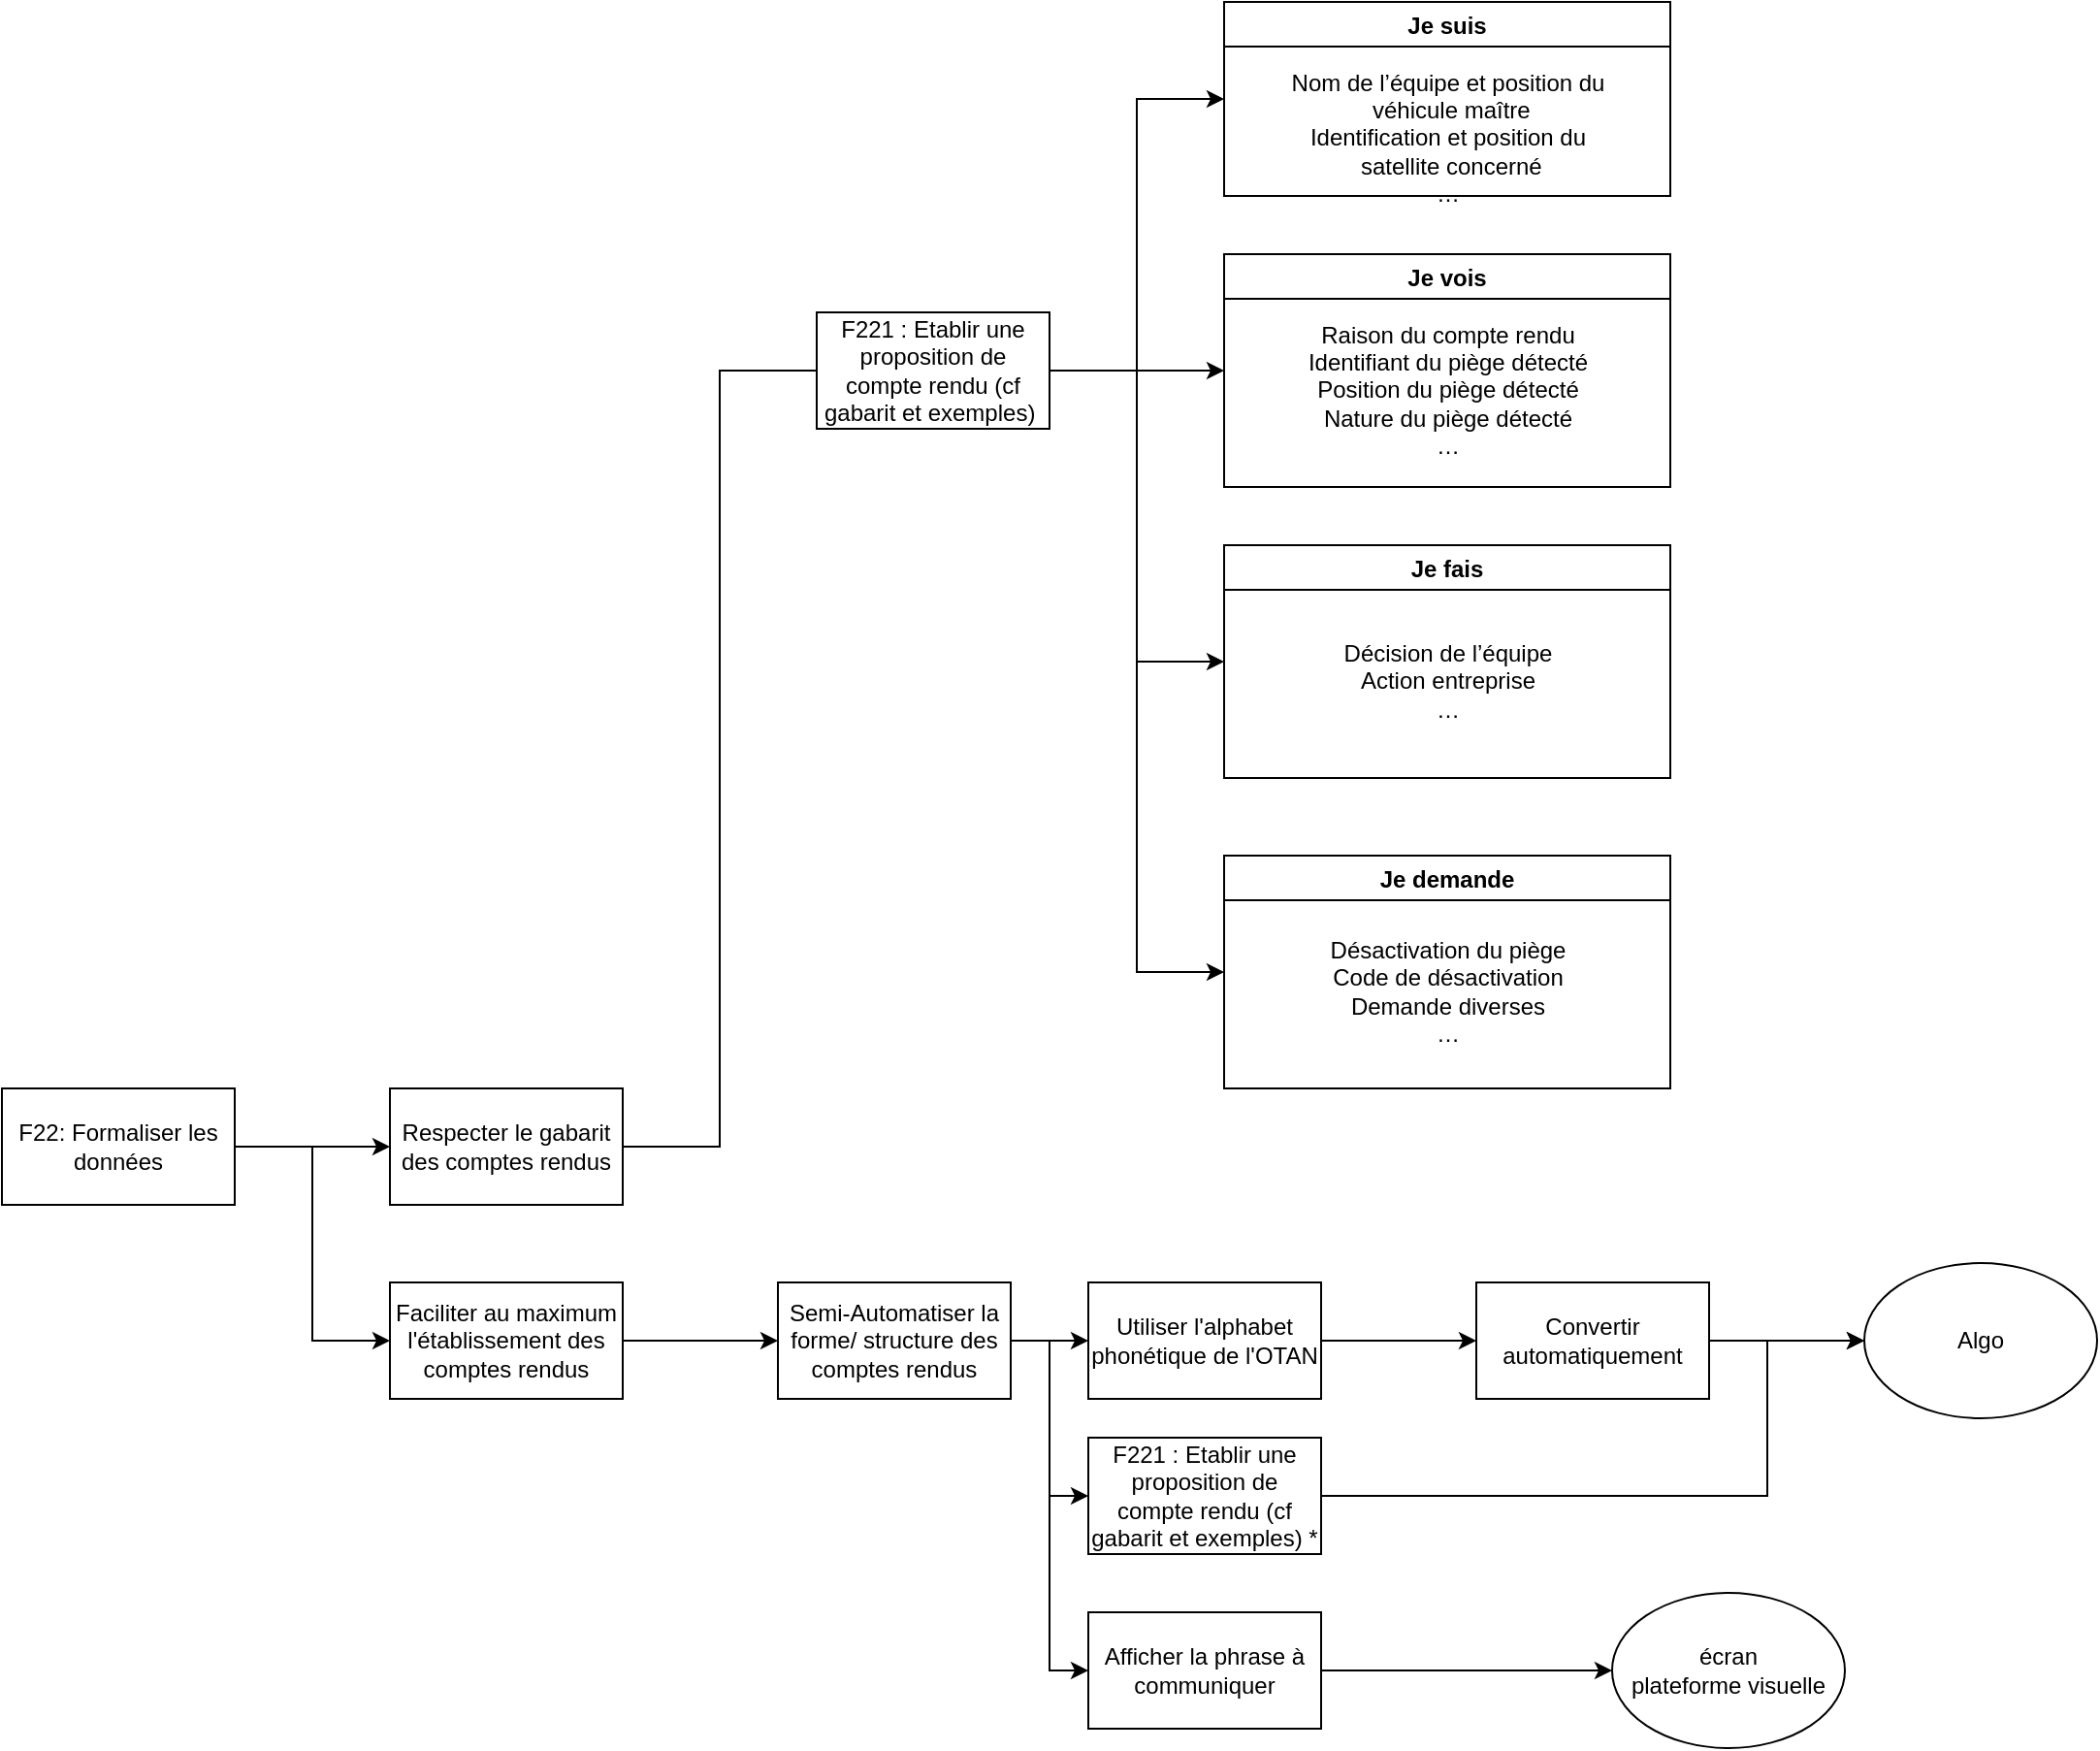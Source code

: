 <mxfile version="16.2.2" type="github">
  <diagram id="iEGIchzCcYc7VJaRuyum" name="Page-1">
    <mxGraphModel dx="1447" dy="1819" grid="1" gridSize="10" guides="1" tooltips="1" connect="1" arrows="1" fold="1" page="1" pageScale="1" pageWidth="827" pageHeight="1169" math="0" shadow="0">
      <root>
        <mxCell id="0" />
        <mxCell id="1" parent="0" />
        <mxCell id="-n7K_DKkgM0FNg-m0orN-8" style="edgeStyle=orthogonalEdgeStyle;rounded=0;orthogonalLoop=1;jettySize=auto;html=1;exitX=1;exitY=0.5;exitDx=0;exitDy=0;entryX=0;entryY=0.5;entryDx=0;entryDy=0;" parent="1" source="-n7K_DKkgM0FNg-m0orN-3" target="-n7K_DKkgM0FNg-m0orN-5" edge="1">
          <mxGeometry relative="1" as="geometry" />
        </mxCell>
        <mxCell id="-n7K_DKkgM0FNg-m0orN-17" style="edgeStyle=orthogonalEdgeStyle;rounded=0;orthogonalLoop=1;jettySize=auto;html=1;exitX=1;exitY=0.5;exitDx=0;exitDy=0;entryX=0;entryY=0.5;entryDx=0;entryDy=0;" parent="1" source="-n7K_DKkgM0FNg-m0orN-3" target="-n7K_DKkgM0FNg-m0orN-16" edge="1">
          <mxGeometry relative="1" as="geometry" />
        </mxCell>
        <mxCell id="-n7K_DKkgM0FNg-m0orN-3" value="F22: Formaliser les données" style="rounded=0;whiteSpace=wrap;html=1;" parent="1" vertex="1">
          <mxGeometry x="320" y="140" width="120" height="60" as="geometry" />
        </mxCell>
        <mxCell id="-n7K_DKkgM0FNg-m0orN-96" style="edgeStyle=orthogonalEdgeStyle;rounded=0;orthogonalLoop=1;jettySize=auto;html=1;exitX=1;exitY=0.5;exitDx=0;exitDy=0;entryX=1;entryY=0.5;entryDx=0;entryDy=0;endArrow=none;endFill=0;" parent="1" source="-n7K_DKkgM0FNg-m0orN-5" target="-n7K_DKkgM0FNg-m0orN-70" edge="1">
          <mxGeometry relative="1" as="geometry">
            <mxPoint x="1550" y="170" as="targetPoint" />
            <Array as="points">
              <mxPoint x="690" y="170" />
              <mxPoint x="690" y="-230" />
            </Array>
          </mxGeometry>
        </mxCell>
        <mxCell id="-n7K_DKkgM0FNg-m0orN-5" value="Respecter le gabarit des comptes rendus" style="rounded=0;whiteSpace=wrap;html=1;" parent="1" vertex="1">
          <mxGeometry x="520" y="140" width="120" height="60" as="geometry" />
        </mxCell>
        <mxCell id="-n7K_DKkgM0FNg-m0orN-52" style="edgeStyle=orthogonalEdgeStyle;rounded=0;orthogonalLoop=1;jettySize=auto;html=1;exitX=1;exitY=0.5;exitDx=0;exitDy=0;entryX=0;entryY=0.5;entryDx=0;entryDy=0;" parent="1" source="-n7K_DKkgM0FNg-m0orN-16" target="-n7K_DKkgM0FNg-m0orN-51" edge="1">
          <mxGeometry relative="1" as="geometry" />
        </mxCell>
        <mxCell id="-n7K_DKkgM0FNg-m0orN-16" value="Faciliter au maximum l&#39;établissement des comptes rendus" style="rounded=0;whiteSpace=wrap;html=1;" parent="1" vertex="1">
          <mxGeometry x="520" y="240" width="120" height="60" as="geometry" />
        </mxCell>
        <mxCell id="-n7K_DKkgM0FNg-m0orN-54" style="edgeStyle=orthogonalEdgeStyle;rounded=0;orthogonalLoop=1;jettySize=auto;html=1;exitX=1;exitY=0.5;exitDx=0;exitDy=0;entryX=0;entryY=0.5;entryDx=0;entryDy=0;" parent="1" source="-n7K_DKkgM0FNg-m0orN-51" target="-n7K_DKkgM0FNg-m0orN-53" edge="1">
          <mxGeometry relative="1" as="geometry" />
        </mxCell>
        <mxCell id="-n7K_DKkgM0FNg-m0orN-57" style="edgeStyle=orthogonalEdgeStyle;rounded=0;orthogonalLoop=1;jettySize=auto;html=1;exitX=1;exitY=0.5;exitDx=0;exitDy=0;entryX=0;entryY=0.5;entryDx=0;entryDy=0;" parent="1" source="-n7K_DKkgM0FNg-m0orN-51" target="-n7K_DKkgM0FNg-m0orN-55" edge="1">
          <mxGeometry relative="1" as="geometry" />
        </mxCell>
        <mxCell id="-n7K_DKkgM0FNg-m0orN-58" style="edgeStyle=orthogonalEdgeStyle;rounded=0;orthogonalLoop=1;jettySize=auto;html=1;exitX=1;exitY=0.5;exitDx=0;exitDy=0;entryX=0;entryY=0.5;entryDx=0;entryDy=0;" parent="1" source="-n7K_DKkgM0FNg-m0orN-51" target="-n7K_DKkgM0FNg-m0orN-56" edge="1">
          <mxGeometry relative="1" as="geometry" />
        </mxCell>
        <mxCell id="-n7K_DKkgM0FNg-m0orN-51" value="Semi-Automatiser la forme/ structure des comptes rendus" style="rounded=0;whiteSpace=wrap;html=1;" parent="1" vertex="1">
          <mxGeometry x="720" y="240" width="120" height="60" as="geometry" />
        </mxCell>
        <mxCell id="-n7K_DKkgM0FNg-m0orN-63" style="edgeStyle=orthogonalEdgeStyle;rounded=0;orthogonalLoop=1;jettySize=auto;html=1;exitX=1;exitY=0.5;exitDx=0;exitDy=0;entryX=0;entryY=0.5;entryDx=0;entryDy=0;" parent="1" source="-n7K_DKkgM0FNg-m0orN-53" target="-n7K_DKkgM0FNg-m0orN-62" edge="1">
          <mxGeometry relative="1" as="geometry" />
        </mxCell>
        <mxCell id="-n7K_DKkgM0FNg-m0orN-53" value="Utiliser l&#39;alphabet phonétique de l&#39;OTAN" style="rounded=0;whiteSpace=wrap;html=1;" parent="1" vertex="1">
          <mxGeometry x="880" y="240" width="120" height="60" as="geometry" />
        </mxCell>
        <mxCell id="-n7K_DKkgM0FNg-m0orN-79" style="edgeStyle=orthogonalEdgeStyle;rounded=0;orthogonalLoop=1;jettySize=auto;html=1;exitX=1;exitY=0.5;exitDx=0;exitDy=0;entryX=0;entryY=0.5;entryDx=0;entryDy=0;" parent="1" source="-n7K_DKkgM0FNg-m0orN-55" target="-n7K_DKkgM0FNg-m0orN-64" edge="1">
          <mxGeometry relative="1" as="geometry">
            <Array as="points">
              <mxPoint x="1230" y="350" />
              <mxPoint x="1230" y="270" />
            </Array>
          </mxGeometry>
        </mxCell>
        <mxCell id="-n7K_DKkgM0FNg-m0orN-55" value="F221 : Etablir une proposition de compte rendu (cf gabarit et exemples) *" style="rounded=0;whiteSpace=wrap;html=1;" parent="1" vertex="1">
          <mxGeometry x="880" y="320" width="120" height="60" as="geometry" />
        </mxCell>
        <mxCell id="-n7K_DKkgM0FNg-m0orN-60" style="edgeStyle=orthogonalEdgeStyle;rounded=0;orthogonalLoop=1;jettySize=auto;html=1;exitX=1;exitY=0.5;exitDx=0;exitDy=0;entryX=0;entryY=0.5;entryDx=0;entryDy=0;" parent="1" source="-n7K_DKkgM0FNg-m0orN-56" target="-n7K_DKkgM0FNg-m0orN-59" edge="1">
          <mxGeometry relative="1" as="geometry" />
        </mxCell>
        <mxCell id="-n7K_DKkgM0FNg-m0orN-56" value="Afficher la phrase à communiquer" style="rounded=0;whiteSpace=wrap;html=1;" parent="1" vertex="1">
          <mxGeometry x="880" y="410" width="120" height="60" as="geometry" />
        </mxCell>
        <mxCell id="-n7K_DKkgM0FNg-m0orN-59" value="écran&lt;br&gt;plateforme visuelle" style="ellipse;whiteSpace=wrap;html=1;" parent="1" vertex="1">
          <mxGeometry x="1150" y="400" width="120" height="80" as="geometry" />
        </mxCell>
        <mxCell id="-n7K_DKkgM0FNg-m0orN-65" style="edgeStyle=orthogonalEdgeStyle;rounded=0;orthogonalLoop=1;jettySize=auto;html=1;exitX=1;exitY=0.5;exitDx=0;exitDy=0;entryX=0;entryY=0.5;entryDx=0;entryDy=0;" parent="1" source="-n7K_DKkgM0FNg-m0orN-62" target="-n7K_DKkgM0FNg-m0orN-64" edge="1">
          <mxGeometry relative="1" as="geometry" />
        </mxCell>
        <mxCell id="-n7K_DKkgM0FNg-m0orN-62" value="Convertir automatiquement" style="rounded=0;whiteSpace=wrap;html=1;" parent="1" vertex="1">
          <mxGeometry x="1080" y="240" width="120" height="60" as="geometry" />
        </mxCell>
        <mxCell id="-n7K_DKkgM0FNg-m0orN-64" value="Algo" style="ellipse;whiteSpace=wrap;html=1;" parent="1" vertex="1">
          <mxGeometry x="1280" y="230" width="120" height="80" as="geometry" />
        </mxCell>
        <mxCell id="-n7K_DKkgM0FNg-m0orN-91" style="edgeStyle=orthogonalEdgeStyle;rounded=0;orthogonalLoop=1;jettySize=auto;html=1;exitX=1;exitY=0.5;exitDx=0;exitDy=0;entryX=0;entryY=0.5;entryDx=0;entryDy=0;" parent="1" source="-n7K_DKkgM0FNg-m0orN-70" target="-n7K_DKkgM0FNg-m0orN-81" edge="1">
          <mxGeometry relative="1" as="geometry" />
        </mxCell>
        <mxCell id="-n7K_DKkgM0FNg-m0orN-92" style="edgeStyle=orthogonalEdgeStyle;rounded=0;orthogonalLoop=1;jettySize=auto;html=1;exitX=1;exitY=0.5;exitDx=0;exitDy=0;entryX=0;entryY=0.5;entryDx=0;entryDy=0;" parent="1" source="-n7K_DKkgM0FNg-m0orN-70" target="-n7K_DKkgM0FNg-m0orN-85" edge="1">
          <mxGeometry relative="1" as="geometry" />
        </mxCell>
        <mxCell id="-n7K_DKkgM0FNg-m0orN-93" style="edgeStyle=orthogonalEdgeStyle;rounded=0;orthogonalLoop=1;jettySize=auto;html=1;exitX=1;exitY=0.5;exitDx=0;exitDy=0;entryX=0;entryY=0.5;entryDx=0;entryDy=0;" parent="1" source="-n7K_DKkgM0FNg-m0orN-70" target="-n7K_DKkgM0FNg-m0orN-87" edge="1">
          <mxGeometry relative="1" as="geometry" />
        </mxCell>
        <mxCell id="-n7K_DKkgM0FNg-m0orN-94" style="edgeStyle=orthogonalEdgeStyle;rounded=0;orthogonalLoop=1;jettySize=auto;html=1;exitX=1;exitY=0.5;exitDx=0;exitDy=0;entryX=0;entryY=0.5;entryDx=0;entryDy=0;" parent="1" source="-n7K_DKkgM0FNg-m0orN-70" target="-n7K_DKkgM0FNg-m0orN-89" edge="1">
          <mxGeometry relative="1" as="geometry" />
        </mxCell>
        <mxCell id="-n7K_DKkgM0FNg-m0orN-70" value="F221 : Etablir une proposition de compte rendu (cf gabarit et exemples)&amp;nbsp;" style="rounded=0;whiteSpace=wrap;html=1;" parent="1" vertex="1">
          <mxGeometry x="740" y="-260" width="120" height="60" as="geometry" />
        </mxCell>
        <mxCell id="-n7K_DKkgM0FNg-m0orN-81" value="Je suis" style="swimlane;" parent="1" vertex="1">
          <mxGeometry x="950" y="-420" width="230" height="100" as="geometry">
            <mxRectangle x="1730" y="160" width="70" height="23" as="alternateBounds" />
          </mxGeometry>
        </mxCell>
        <mxCell id="-n7K_DKkgM0FNg-m0orN-83" value="Nom de l’équipe et position du&lt;br&gt;&amp;nbsp;véhicule maître&lt;br&gt;Identification et position du&lt;br&gt;&amp;nbsp;satellite concerné &lt;br&gt;…" style="text;html=1;align=center;verticalAlign=middle;resizable=0;points=[];autosize=1;strokeColor=none;fillColor=none;" parent="-n7K_DKkgM0FNg-m0orN-81" vertex="1">
          <mxGeometry x="25" y="30" width="180" height="80" as="geometry" />
        </mxCell>
        <mxCell id="-n7K_DKkgM0FNg-m0orN-85" value="Je vois" style="swimlane;" parent="1" vertex="1">
          <mxGeometry x="950" y="-290" width="230" height="120" as="geometry">
            <mxRectangle x="1730" y="160" width="70" height="23" as="alternateBounds" />
          </mxGeometry>
        </mxCell>
        <mxCell id="-n7K_DKkgM0FNg-m0orN-86" value="Raison du compte rendu&lt;br&gt;Identifiant du piège détecté&lt;br&gt;Position du piège détecté&lt;br&gt;Nature du piège détecté&lt;br&gt;…" style="text;html=1;align=center;verticalAlign=middle;resizable=0;points=[];autosize=1;strokeColor=none;fillColor=none;" parent="-n7K_DKkgM0FNg-m0orN-85" vertex="1">
          <mxGeometry x="35" y="30" width="160" height="80" as="geometry" />
        </mxCell>
        <mxCell id="-n7K_DKkgM0FNg-m0orN-87" value="Je fais" style="swimlane;" parent="1" vertex="1">
          <mxGeometry x="950" y="-140" width="230" height="120" as="geometry">
            <mxRectangle x="1730" y="160" width="70" height="23" as="alternateBounds" />
          </mxGeometry>
        </mxCell>
        <mxCell id="-n7K_DKkgM0FNg-m0orN-88" value="Décision de l’équipe&lt;br&gt;Action entreprise&lt;br&gt;…" style="text;html=1;align=center;verticalAlign=middle;resizable=0;points=[];autosize=1;strokeColor=none;fillColor=none;" parent="-n7K_DKkgM0FNg-m0orN-87" vertex="1">
          <mxGeometry x="55" y="45" width="120" height="50" as="geometry" />
        </mxCell>
        <mxCell id="-n7K_DKkgM0FNg-m0orN-89" value="Je demande" style="swimlane;" parent="1" vertex="1">
          <mxGeometry x="950" y="20" width="230" height="120" as="geometry">
            <mxRectangle x="1730" y="600" width="70" height="23" as="alternateBounds" />
          </mxGeometry>
        </mxCell>
        <mxCell id="-n7K_DKkgM0FNg-m0orN-90" value="Désactivation du piège&lt;br/&gt;Code de désactivation&lt;br/&gt;Demande diverses&lt;br/&gt;…" style="text;html=1;align=center;verticalAlign=middle;resizable=0;points=[];autosize=1;strokeColor=none;fillColor=none;" parent="-n7K_DKkgM0FNg-m0orN-89" vertex="1">
          <mxGeometry x="45" y="40" width="140" height="60" as="geometry" />
        </mxCell>
      </root>
    </mxGraphModel>
  </diagram>
</mxfile>

